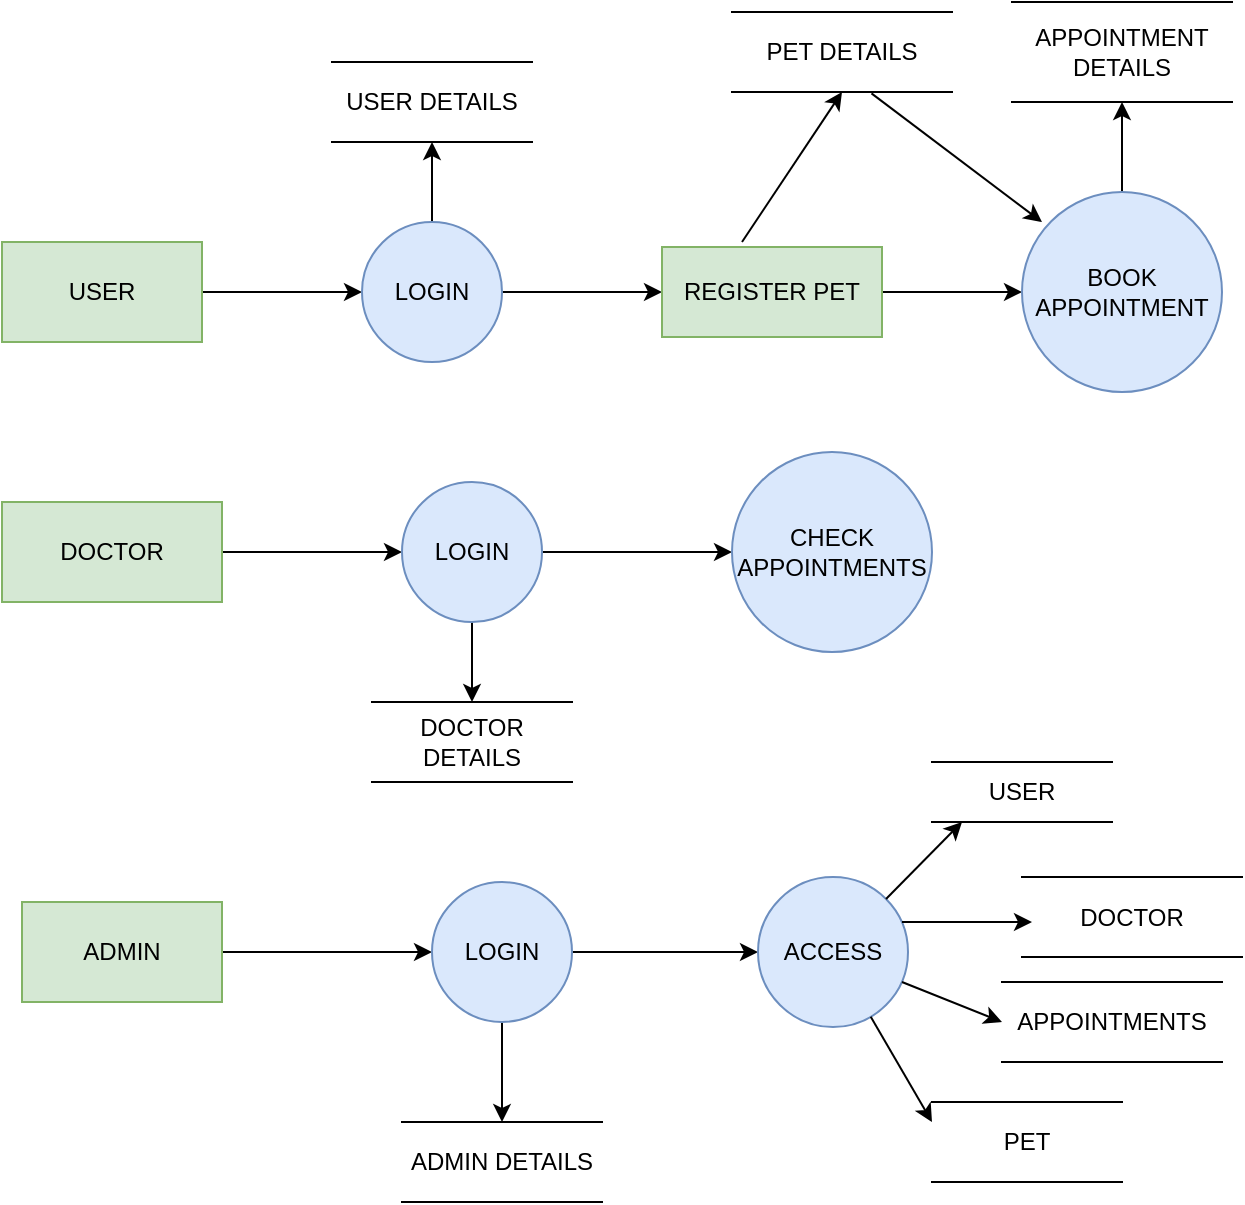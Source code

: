 <mxfile version="16.5.6" type="device"><diagram id="abnSM53J9QSys0N3WuAO" name="Page-1"><mxGraphModel dx="1146" dy="633" grid="1" gridSize="10" guides="1" tooltips="1" connect="1" arrows="1" fold="1" page="1" pageScale="1" pageWidth="850" pageHeight="1100" math="0" shadow="0"><root><mxCell id="0"/><mxCell id="1" parent="0"/><mxCell id="SFjOh3c-29aGEkyq1tCD-10" value="" style="edgeStyle=orthogonalEdgeStyle;rounded=0;orthogonalLoop=1;jettySize=auto;html=1;" edge="1" parent="1" source="SFjOh3c-29aGEkyq1tCD-1" target="SFjOh3c-29aGEkyq1tCD-2"><mxGeometry relative="1" as="geometry"/></mxCell><mxCell id="SFjOh3c-29aGEkyq1tCD-1" value="USER" style="rounded=0;whiteSpace=wrap;html=1;fillColor=#d5e8d4;strokeColor=#82b366;" vertex="1" parent="1"><mxGeometry x="10" y="170" width="100" height="50" as="geometry"/></mxCell><mxCell id="SFjOh3c-29aGEkyq1tCD-11" value="" style="edgeStyle=orthogonalEdgeStyle;rounded=0;orthogonalLoop=1;jettySize=auto;html=1;" edge="1" parent="1" source="SFjOh3c-29aGEkyq1tCD-2" target="SFjOh3c-29aGEkyq1tCD-3"><mxGeometry relative="1" as="geometry"/></mxCell><mxCell id="SFjOh3c-29aGEkyq1tCD-17" value="" style="edgeStyle=orthogonalEdgeStyle;rounded=0;orthogonalLoop=1;jettySize=auto;html=1;" edge="1" parent="1" source="SFjOh3c-29aGEkyq1tCD-2" target="SFjOh3c-29aGEkyq1tCD-5"><mxGeometry relative="1" as="geometry"/></mxCell><mxCell id="SFjOh3c-29aGEkyq1tCD-2" value="LOGIN" style="ellipse;whiteSpace=wrap;html=1;aspect=fixed;fillColor=#dae8fc;strokeColor=#6c8ebf;" vertex="1" parent="1"><mxGeometry x="190" y="160" width="70" height="70" as="geometry"/></mxCell><mxCell id="SFjOh3c-29aGEkyq1tCD-12" value="" style="edgeStyle=orthogonalEdgeStyle;rounded=0;orthogonalLoop=1;jettySize=auto;html=1;" edge="1" parent="1" source="SFjOh3c-29aGEkyq1tCD-3" target="SFjOh3c-29aGEkyq1tCD-4"><mxGeometry relative="1" as="geometry"/></mxCell><mxCell id="SFjOh3c-29aGEkyq1tCD-3" value="REGISTER PET" style="rounded=0;whiteSpace=wrap;html=1;fillColor=#d5e8d4;strokeColor=#82b366;" vertex="1" parent="1"><mxGeometry x="340" y="172.5" width="110" height="45" as="geometry"/></mxCell><mxCell id="SFjOh3c-29aGEkyq1tCD-13" value="" style="edgeStyle=orthogonalEdgeStyle;rounded=0;orthogonalLoop=1;jettySize=auto;html=1;" edge="1" parent="1" source="SFjOh3c-29aGEkyq1tCD-4" target="SFjOh3c-29aGEkyq1tCD-7"><mxGeometry relative="1" as="geometry"/></mxCell><mxCell id="SFjOh3c-29aGEkyq1tCD-4" value="BOOK APPOINTMENT" style="ellipse;whiteSpace=wrap;html=1;aspect=fixed;fillColor=#dae8fc;strokeColor=#6c8ebf;" vertex="1" parent="1"><mxGeometry x="520" y="145" width="100" height="100" as="geometry"/></mxCell><mxCell id="SFjOh3c-29aGEkyq1tCD-5" value="USER DETAILS" style="shape=partialRectangle;whiteSpace=wrap;html=1;left=0;right=0;fillColor=none;" vertex="1" parent="1"><mxGeometry x="175" y="80" width="100" height="40" as="geometry"/></mxCell><mxCell id="SFjOh3c-29aGEkyq1tCD-6" value="PET DETAILS" style="shape=partialRectangle;whiteSpace=wrap;html=1;left=0;right=0;fillColor=none;" vertex="1" parent="1"><mxGeometry x="375" y="55" width="110" height="40" as="geometry"/></mxCell><mxCell id="SFjOh3c-29aGEkyq1tCD-7" value="APPOINTMENT DETAILS" style="shape=partialRectangle;whiteSpace=wrap;html=1;left=0;right=0;fillColor=none;" vertex="1" parent="1"><mxGeometry x="515" y="50" width="110" height="50" as="geometry"/></mxCell><mxCell id="SFjOh3c-29aGEkyq1tCD-23" value="" style="edgeStyle=orthogonalEdgeStyle;rounded=0;orthogonalLoop=1;jettySize=auto;html=1;" edge="1" parent="1" source="SFjOh3c-29aGEkyq1tCD-19" target="SFjOh3c-29aGEkyq1tCD-20"><mxGeometry relative="1" as="geometry"/></mxCell><mxCell id="SFjOh3c-29aGEkyq1tCD-19" value="DOCTOR" style="rounded=0;whiteSpace=wrap;html=1;fillColor=#d5e8d4;strokeColor=#82b366;" vertex="1" parent="1"><mxGeometry x="10" y="300" width="110" height="50" as="geometry"/></mxCell><mxCell id="SFjOh3c-29aGEkyq1tCD-25" value="" style="edgeStyle=orthogonalEdgeStyle;rounded=0;orthogonalLoop=1;jettySize=auto;html=1;" edge="1" parent="1" source="SFjOh3c-29aGEkyq1tCD-20" target="SFjOh3c-29aGEkyq1tCD-24"><mxGeometry relative="1" as="geometry"/></mxCell><mxCell id="SFjOh3c-29aGEkyq1tCD-47" value="" style="edgeStyle=orthogonalEdgeStyle;rounded=0;orthogonalLoop=1;jettySize=auto;html=1;" edge="1" parent="1" source="SFjOh3c-29aGEkyq1tCD-20" target="SFjOh3c-29aGEkyq1tCD-21"><mxGeometry relative="1" as="geometry"/></mxCell><mxCell id="SFjOh3c-29aGEkyq1tCD-20" value="LOGIN" style="ellipse;whiteSpace=wrap;html=1;aspect=fixed;fillColor=#dae8fc;strokeColor=#6c8ebf;" vertex="1" parent="1"><mxGeometry x="210" y="290" width="70" height="70" as="geometry"/></mxCell><mxCell id="SFjOh3c-29aGEkyq1tCD-21" value="DOCTOR DETAILS" style="shape=partialRectangle;whiteSpace=wrap;html=1;left=0;right=0;fillColor=none;" vertex="1" parent="1"><mxGeometry x="195" y="400" width="100" height="40" as="geometry"/></mxCell><mxCell id="SFjOh3c-29aGEkyq1tCD-24" value="CHECK APPOINTMENTS" style="ellipse;whiteSpace=wrap;html=1;aspect=fixed;fillColor=#dae8fc;strokeColor=#6c8ebf;" vertex="1" parent="1"><mxGeometry x="375" y="275" width="100" height="100" as="geometry"/></mxCell><mxCell id="SFjOh3c-29aGEkyq1tCD-30" value="" style="edgeStyle=orthogonalEdgeStyle;rounded=0;orthogonalLoop=1;jettySize=auto;html=1;" edge="1" parent="1" source="SFjOh3c-29aGEkyq1tCD-26" target="SFjOh3c-29aGEkyq1tCD-29"><mxGeometry relative="1" as="geometry"/></mxCell><mxCell id="SFjOh3c-29aGEkyq1tCD-26" value="ADMIN" style="rounded=0;whiteSpace=wrap;html=1;fillColor=#d5e8d4;strokeColor=#82b366;" vertex="1" parent="1"><mxGeometry x="20" y="500" width="100" height="50" as="geometry"/></mxCell><mxCell id="SFjOh3c-29aGEkyq1tCD-34" value="" style="edgeStyle=orthogonalEdgeStyle;rounded=0;orthogonalLoop=1;jettySize=auto;html=1;" edge="1" parent="1" source="SFjOh3c-29aGEkyq1tCD-29" target="SFjOh3c-29aGEkyq1tCD-33"><mxGeometry relative="1" as="geometry"/></mxCell><mxCell id="SFjOh3c-29aGEkyq1tCD-48" value="" style="edgeStyle=orthogonalEdgeStyle;rounded=0;orthogonalLoop=1;jettySize=auto;html=1;" edge="1" parent="1" source="SFjOh3c-29aGEkyq1tCD-29" target="SFjOh3c-29aGEkyq1tCD-31"><mxGeometry relative="1" as="geometry"/></mxCell><mxCell id="SFjOh3c-29aGEkyq1tCD-29" value="LOGIN" style="ellipse;whiteSpace=wrap;html=1;aspect=fixed;fillColor=#dae8fc;strokeColor=#6c8ebf;" vertex="1" parent="1"><mxGeometry x="225" y="490" width="70" height="70" as="geometry"/></mxCell><mxCell id="SFjOh3c-29aGEkyq1tCD-31" value="ADMIN DETAILS" style="shape=partialRectangle;whiteSpace=wrap;html=1;left=0;right=0;fillColor=none;" vertex="1" parent="1"><mxGeometry x="210" y="610" width="100" height="40" as="geometry"/></mxCell><mxCell id="SFjOh3c-29aGEkyq1tCD-33" value="ACCESS" style="ellipse;whiteSpace=wrap;html=1;aspect=fixed;fillColor=#dae8fc;strokeColor=#6c8ebf;" vertex="1" parent="1"><mxGeometry x="388" y="487.5" width="75" height="75" as="geometry"/></mxCell><mxCell id="SFjOh3c-29aGEkyq1tCD-36" value="USER" style="shape=partialRectangle;whiteSpace=wrap;html=1;left=0;right=0;fillColor=none;" vertex="1" parent="1"><mxGeometry x="475" y="430" width="90" height="30" as="geometry"/></mxCell><mxCell id="SFjOh3c-29aGEkyq1tCD-38" value="APPOINTMENTS" style="shape=partialRectangle;whiteSpace=wrap;html=1;left=0;right=0;fillColor=none;" vertex="1" parent="1"><mxGeometry x="510" y="540" width="110" height="40" as="geometry"/></mxCell><mxCell id="SFjOh3c-29aGEkyq1tCD-40" value="PET" style="shape=partialRectangle;whiteSpace=wrap;html=1;left=0;right=0;fillColor=none;" vertex="1" parent="1"><mxGeometry x="475" y="600" width="95" height="40" as="geometry"/></mxCell><mxCell id="SFjOh3c-29aGEkyq1tCD-42" value="" style="endArrow=classic;html=1;rounded=0;exitX=1;exitY=0;exitDx=0;exitDy=0;" edge="1" parent="1" source="SFjOh3c-29aGEkyq1tCD-33"><mxGeometry width="50" height="50" relative="1" as="geometry"><mxPoint x="450" y="500" as="sourcePoint"/><mxPoint x="490" y="460" as="targetPoint"/></mxGeometry></mxCell><mxCell id="SFjOh3c-29aGEkyq1tCD-43" value="" style="endArrow=classic;html=1;rounded=0;entryX=0;entryY=0.75;entryDx=0;entryDy=0;" edge="1" parent="1"><mxGeometry width="50" height="50" relative="1" as="geometry"><mxPoint x="460" y="510" as="sourcePoint"/><mxPoint x="525" y="510" as="targetPoint"/></mxGeometry></mxCell><mxCell id="SFjOh3c-29aGEkyq1tCD-44" value="" style="endArrow=classic;html=1;rounded=0;entryX=0;entryY=0.5;entryDx=0;entryDy=0;" edge="1" parent="1" target="SFjOh3c-29aGEkyq1tCD-38"><mxGeometry width="50" height="50" relative="1" as="geometry"><mxPoint x="460" y="540" as="sourcePoint"/><mxPoint x="510" y="490" as="targetPoint"/></mxGeometry></mxCell><mxCell id="SFjOh3c-29aGEkyq1tCD-45" value="" style="endArrow=classic;html=1;rounded=0;entryX=0;entryY=0.25;entryDx=0;entryDy=0;" edge="1" parent="1" source="SFjOh3c-29aGEkyq1tCD-33" target="SFjOh3c-29aGEkyq1tCD-40"><mxGeometry width="50" height="50" relative="1" as="geometry"><mxPoint x="430" y="570" as="sourcePoint"/><mxPoint x="480" y="520" as="targetPoint"/></mxGeometry></mxCell><mxCell id="SFjOh3c-29aGEkyq1tCD-46" value="DOCTOR" style="shape=partialRectangle;whiteSpace=wrap;html=1;left=0;right=0;fillColor=none;" vertex="1" parent="1"><mxGeometry x="520" y="487.5" width="110" height="40" as="geometry"/></mxCell><mxCell id="SFjOh3c-29aGEkyq1tCD-51" value="" style="endArrow=classic;html=1;rounded=0;entryX=0.5;entryY=1;entryDx=0;entryDy=0;" edge="1" parent="1" target="SFjOh3c-29aGEkyq1tCD-6"><mxGeometry width="50" height="50" relative="1" as="geometry"><mxPoint x="380" y="170" as="sourcePoint"/><mxPoint x="425" y="120" as="targetPoint"/></mxGeometry></mxCell><mxCell id="SFjOh3c-29aGEkyq1tCD-52" value="" style="endArrow=classic;html=1;rounded=0;exitX=0.634;exitY=1.017;exitDx=0;exitDy=0;exitPerimeter=0;" edge="1" parent="1" source="SFjOh3c-29aGEkyq1tCD-6"><mxGeometry width="50" height="50" relative="1" as="geometry"><mxPoint x="440" y="105" as="sourcePoint"/><mxPoint x="530" y="160" as="targetPoint"/></mxGeometry></mxCell></root></mxGraphModel></diagram></mxfile>